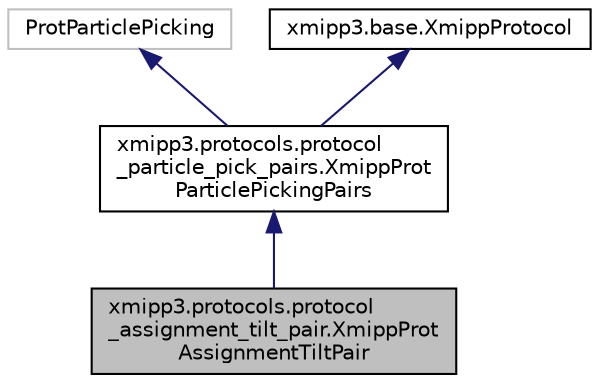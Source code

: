 digraph "xmipp3.protocols.protocol_assignment_tilt_pair.XmippProtAssignmentTiltPair"
{
  edge [fontname="Helvetica",fontsize="10",labelfontname="Helvetica",labelfontsize="10"];
  node [fontname="Helvetica",fontsize="10",shape=record];
  Node4 [label="xmipp3.protocols.protocol\l_assignment_tilt_pair.XmippProt\lAssignmentTiltPair",height=0.2,width=0.4,color="black", fillcolor="grey75", style="filled", fontcolor="black"];
  Node5 -> Node4 [dir="back",color="midnightblue",fontsize="10",style="solid",fontname="Helvetica"];
  Node5 [label="xmipp3.protocols.protocol\l_particle_pick_pairs.XmippProt\lParticlePickingPairs",height=0.2,width=0.4,color="black", fillcolor="white", style="filled",URL="$classxmipp3_1_1protocols_1_1protocol__particle__pick__pairs_1_1XmippProtParticlePickingPairs.html"];
  Node6 -> Node5 [dir="back",color="midnightblue",fontsize="10",style="solid",fontname="Helvetica"];
  Node6 [label="ProtParticlePicking",height=0.2,width=0.4,color="grey75", fillcolor="white", style="filled"];
  Node7 -> Node5 [dir="back",color="midnightblue",fontsize="10",style="solid",fontname="Helvetica"];
  Node7 [label="xmipp3.base.XmippProtocol",height=0.2,width=0.4,color="black", fillcolor="white", style="filled",URL="$classxmipp3_1_1base_1_1XmippProtocol.html"];
}
